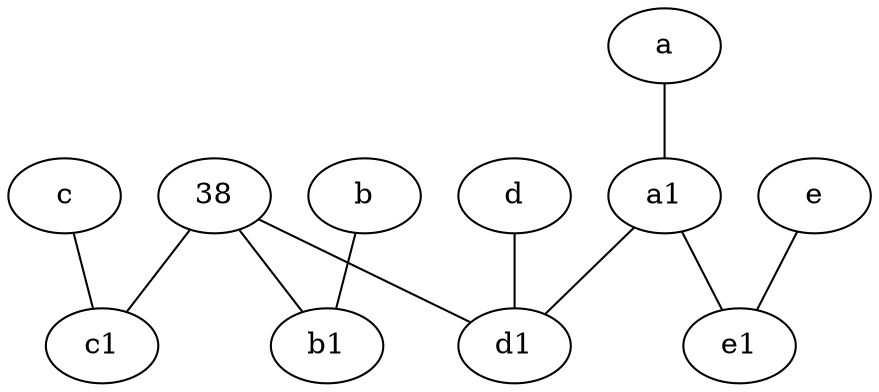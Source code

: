 graph {
	node [labelfontsize=50]
	a1 [labelfontsize=50 pos="8,3!"]
	c1 [labelfontsize=50 pos="4.5,3!"]
	d [labelfontsize=50 pos="2,5!"]
	d1 [labelfontsize=50 pos="3,5!"]
	e1 [labelfontsize=50 pos="7,7!"]
	b1 [labelfontsize=50 pos="9,4!"]
	38 [labelfontsize=50]
	a1 -- e1
	38 -- b1
	a1 -- d1
	c -- c1
	b -- b1
	a -- a1
	d -- d1
	38 -- c1
	38 -- d1
	e -- e1
}
